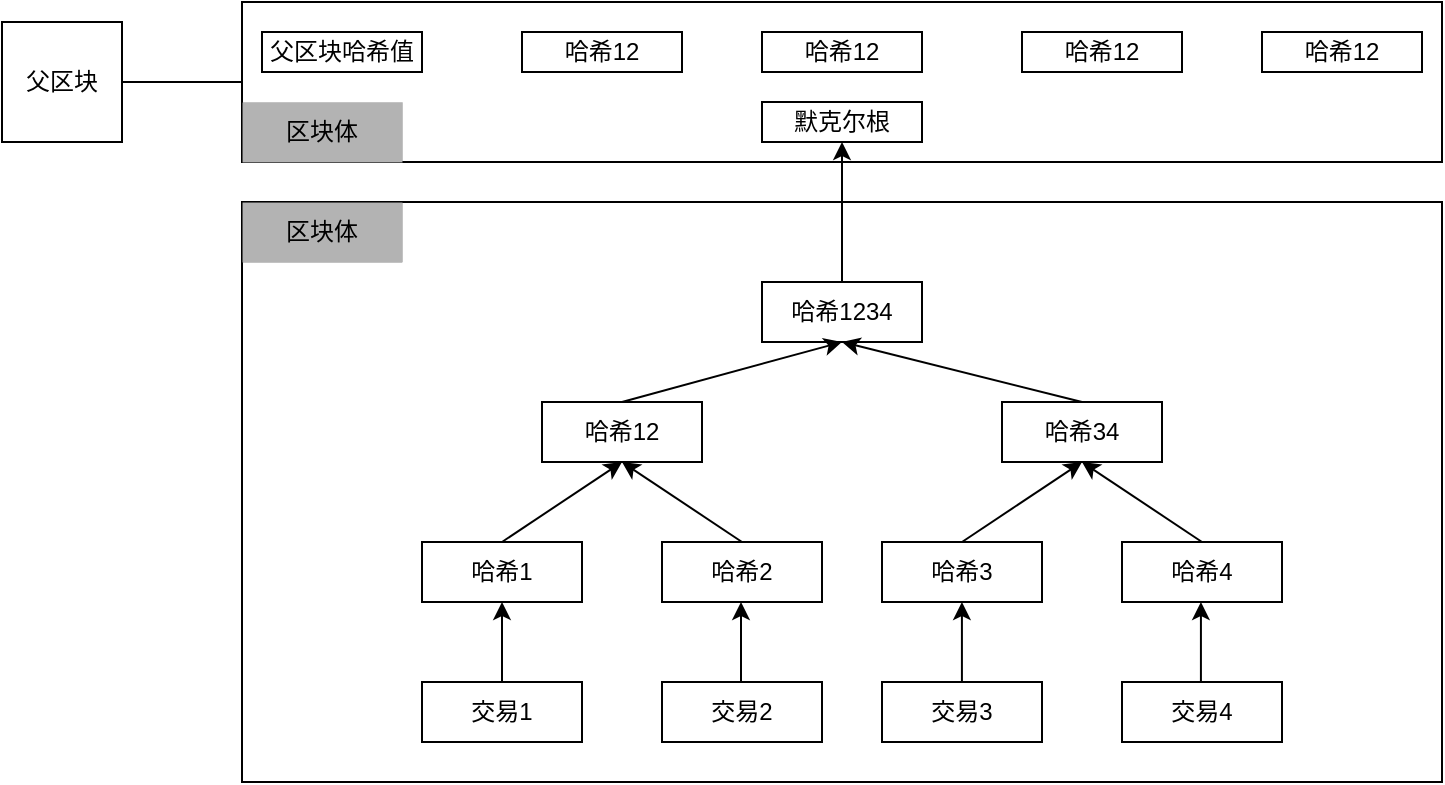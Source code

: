 <mxfile version="14.8.5" type="github" pages="3">
  <diagram name="Page-11" id="ljoylEiupxjUMEsUBS2t">
    <mxGraphModel dx="1385" dy="635" grid="1" gridSize="10" guides="1" tooltips="1" connect="1" arrows="1" fold="1" page="1" pageScale="1" pageWidth="827" pageHeight="1169" math="0" shadow="0">
      <root>
        <mxCell id="Z3HUHJbzBhtzZHHpnUnt-0" />
        <mxCell id="Z3HUHJbzBhtzZHHpnUnt-1" parent="Z3HUHJbzBhtzZHHpnUnt-0" />
        <mxCell id="Z3HUHJbzBhtzZHHpnUnt-2" value="" style="rounded=0;whiteSpace=wrap;html=1;strokeWidth=1;fillColor=#FFFFFF;" parent="Z3HUHJbzBhtzZHHpnUnt-1" vertex="1">
          <mxGeometry x="160" y="190" width="600" height="290" as="geometry" />
        </mxCell>
        <mxCell id="Z3HUHJbzBhtzZHHpnUnt-4" value="哈希1234" style="rounded=0;whiteSpace=wrap;html=1;strokeWidth=1;fillColor=#FFFFFF;" parent="Z3HUHJbzBhtzZHHpnUnt-1" vertex="1">
          <mxGeometry x="420" y="230" width="80" height="30" as="geometry" />
        </mxCell>
        <mxCell id="Z3HUHJbzBhtzZHHpnUnt-5" value="哈希12" style="rounded=0;whiteSpace=wrap;html=1;strokeWidth=1;fillColor=#FFFFFF;" parent="Z3HUHJbzBhtzZHHpnUnt-1" vertex="1">
          <mxGeometry x="310" y="290" width="80" height="30" as="geometry" />
        </mxCell>
        <mxCell id="Z3HUHJbzBhtzZHHpnUnt-6" value="哈希34" style="rounded=0;whiteSpace=wrap;html=1;strokeWidth=1;fillColor=#FFFFFF;" parent="Z3HUHJbzBhtzZHHpnUnt-1" vertex="1">
          <mxGeometry x="540" y="290" width="80" height="30" as="geometry" />
        </mxCell>
        <mxCell id="Z3HUHJbzBhtzZHHpnUnt-7" value="哈希1" style="rounded=0;whiteSpace=wrap;html=1;strokeWidth=1;fillColor=#FFFFFF;" parent="Z3HUHJbzBhtzZHHpnUnt-1" vertex="1">
          <mxGeometry x="250" y="360" width="80" height="30" as="geometry" />
        </mxCell>
        <mxCell id="Z3HUHJbzBhtzZHHpnUnt-8" value="哈希2" style="rounded=0;whiteSpace=wrap;html=1;strokeWidth=1;fillColor=#FFFFFF;" parent="Z3HUHJbzBhtzZHHpnUnt-1" vertex="1">
          <mxGeometry x="370" y="360" width="80" height="30" as="geometry" />
        </mxCell>
        <mxCell id="Z3HUHJbzBhtzZHHpnUnt-9" value="交易1" style="rounded=0;whiteSpace=wrap;html=1;strokeWidth=1;fillColor=#FFFFFF;" parent="Z3HUHJbzBhtzZHHpnUnt-1" vertex="1">
          <mxGeometry x="250" y="430" width="80" height="30" as="geometry" />
        </mxCell>
        <mxCell id="Z3HUHJbzBhtzZHHpnUnt-10" value="交易2" style="rounded=0;whiteSpace=wrap;html=1;strokeWidth=1;fillColor=#FFFFFF;" parent="Z3HUHJbzBhtzZHHpnUnt-1" vertex="1">
          <mxGeometry x="370" y="430" width="80" height="30" as="geometry" />
        </mxCell>
        <mxCell id="Z3HUHJbzBhtzZHHpnUnt-11" value="哈希3" style="rounded=0;whiteSpace=wrap;html=1;strokeWidth=1;fillColor=#FFFFFF;" parent="Z3HUHJbzBhtzZHHpnUnt-1" vertex="1">
          <mxGeometry x="480" y="360" width="80" height="30" as="geometry" />
        </mxCell>
        <mxCell id="Z3HUHJbzBhtzZHHpnUnt-12" value="哈希4" style="rounded=0;whiteSpace=wrap;html=1;strokeWidth=1;fillColor=#FFFFFF;" parent="Z3HUHJbzBhtzZHHpnUnt-1" vertex="1">
          <mxGeometry x="600" y="360" width="80" height="30" as="geometry" />
        </mxCell>
        <mxCell id="Z3HUHJbzBhtzZHHpnUnt-13" value="交易3" style="rounded=0;whiteSpace=wrap;html=1;strokeWidth=1;fillColor=#FFFFFF;" parent="Z3HUHJbzBhtzZHHpnUnt-1" vertex="1">
          <mxGeometry x="480" y="430" width="80" height="30" as="geometry" />
        </mxCell>
        <mxCell id="Z3HUHJbzBhtzZHHpnUnt-14" value="交易4" style="rounded=0;whiteSpace=wrap;html=1;strokeWidth=1;fillColor=#FFFFFF;" parent="Z3HUHJbzBhtzZHHpnUnt-1" vertex="1">
          <mxGeometry x="600" y="430" width="80" height="30" as="geometry" />
        </mxCell>
        <mxCell id="Z3HUHJbzBhtzZHHpnUnt-15" value="" style="endArrow=classic;html=1;entryX=0.5;entryY=1;entryDx=0;entryDy=0;exitX=0.5;exitY=0;exitDx=0;exitDy=0;" parent="Z3HUHJbzBhtzZHHpnUnt-1" source="Z3HUHJbzBhtzZHHpnUnt-5" target="Z3HUHJbzBhtzZHHpnUnt-4" edge="1">
          <mxGeometry width="50" height="50" relative="1" as="geometry">
            <mxPoint x="410" y="350" as="sourcePoint" />
            <mxPoint x="460" y="300" as="targetPoint" />
          </mxGeometry>
        </mxCell>
        <mxCell id="Z3HUHJbzBhtzZHHpnUnt-16" value="" style="endArrow=classic;html=1;exitX=0.5;exitY=0;exitDx=0;exitDy=0;" parent="Z3HUHJbzBhtzZHHpnUnt-1" source="Z3HUHJbzBhtzZHHpnUnt-6" edge="1">
          <mxGeometry width="50" height="50" relative="1" as="geometry">
            <mxPoint x="410" y="350" as="sourcePoint" />
            <mxPoint x="460" y="260" as="targetPoint" />
          </mxGeometry>
        </mxCell>
        <mxCell id="Z3HUHJbzBhtzZHHpnUnt-17" value="" style="endArrow=classic;html=1;entryX=0.5;entryY=1;entryDx=0;entryDy=0;exitX=0.5;exitY=0;exitDx=0;exitDy=0;" parent="Z3HUHJbzBhtzZHHpnUnt-1" source="Z3HUHJbzBhtzZHHpnUnt-7" target="Z3HUHJbzBhtzZHHpnUnt-5" edge="1">
          <mxGeometry width="50" height="50" relative="1" as="geometry">
            <mxPoint x="410" y="350" as="sourcePoint" />
            <mxPoint x="460" y="300" as="targetPoint" />
          </mxGeometry>
        </mxCell>
        <mxCell id="Z3HUHJbzBhtzZHHpnUnt-18" value="" style="endArrow=classic;html=1;entryX=0.5;entryY=1;entryDx=0;entryDy=0;exitX=0.5;exitY=0;exitDx=0;exitDy=0;" parent="Z3HUHJbzBhtzZHHpnUnt-1" source="Z3HUHJbzBhtzZHHpnUnt-8" target="Z3HUHJbzBhtzZHHpnUnt-5" edge="1">
          <mxGeometry width="50" height="50" relative="1" as="geometry">
            <mxPoint x="410" y="350" as="sourcePoint" />
            <mxPoint x="460" y="300" as="targetPoint" />
          </mxGeometry>
        </mxCell>
        <mxCell id="Z3HUHJbzBhtzZHHpnUnt-20" value="" style="endArrow=classic;html=1;entryX=0.5;entryY=1;entryDx=0;entryDy=0;exitX=0.5;exitY=0;exitDx=0;exitDy=0;" parent="Z3HUHJbzBhtzZHHpnUnt-1" edge="1">
          <mxGeometry width="50" height="50" relative="1" as="geometry">
            <mxPoint x="520" y="360" as="sourcePoint" />
            <mxPoint x="580" y="320" as="targetPoint" />
          </mxGeometry>
        </mxCell>
        <mxCell id="Z3HUHJbzBhtzZHHpnUnt-21" value="" style="endArrow=classic;html=1;entryX=0.5;entryY=1;entryDx=0;entryDy=0;exitX=0.5;exitY=0;exitDx=0;exitDy=0;" parent="Z3HUHJbzBhtzZHHpnUnt-1" edge="1">
          <mxGeometry width="50" height="50" relative="1" as="geometry">
            <mxPoint x="640" y="360" as="sourcePoint" />
            <mxPoint x="580" y="320" as="targetPoint" />
          </mxGeometry>
        </mxCell>
        <mxCell id="Z3HUHJbzBhtzZHHpnUnt-22" value="" style="endArrow=classic;html=1;entryX=0.5;entryY=1;entryDx=0;entryDy=0;exitX=0.5;exitY=0;exitDx=0;exitDy=0;" parent="Z3HUHJbzBhtzZHHpnUnt-1" source="Z3HUHJbzBhtzZHHpnUnt-9" target="Z3HUHJbzBhtzZHHpnUnt-7" edge="1">
          <mxGeometry width="50" height="50" relative="1" as="geometry">
            <mxPoint x="270" y="470" as="sourcePoint" />
            <mxPoint x="320" y="420" as="targetPoint" />
          </mxGeometry>
        </mxCell>
        <mxCell id="Z3HUHJbzBhtzZHHpnUnt-23" value="" style="endArrow=classic;html=1;entryX=0.5;entryY=1;entryDx=0;entryDy=0;exitX=0.5;exitY=0;exitDx=0;exitDy=0;" parent="Z3HUHJbzBhtzZHHpnUnt-1" edge="1">
          <mxGeometry width="50" height="50" relative="1" as="geometry">
            <mxPoint x="409.5" y="430" as="sourcePoint" />
            <mxPoint x="409.5" y="390" as="targetPoint" />
          </mxGeometry>
        </mxCell>
        <mxCell id="Z3HUHJbzBhtzZHHpnUnt-24" value="" style="endArrow=classic;html=1;entryX=0.5;entryY=1;entryDx=0;entryDy=0;exitX=0.5;exitY=0;exitDx=0;exitDy=0;" parent="Z3HUHJbzBhtzZHHpnUnt-1" edge="1">
          <mxGeometry width="50" height="50" relative="1" as="geometry">
            <mxPoint x="519.96" y="430" as="sourcePoint" />
            <mxPoint x="519.96" y="390" as="targetPoint" />
          </mxGeometry>
        </mxCell>
        <mxCell id="Z3HUHJbzBhtzZHHpnUnt-25" value="" style="endArrow=classic;html=1;entryX=0.5;entryY=1;entryDx=0;entryDy=0;exitX=0.5;exitY=0;exitDx=0;exitDy=0;" parent="Z3HUHJbzBhtzZHHpnUnt-1" edge="1">
          <mxGeometry width="50" height="50" relative="1" as="geometry">
            <mxPoint x="639.46" y="430" as="sourcePoint" />
            <mxPoint x="639.46" y="390" as="targetPoint" />
          </mxGeometry>
        </mxCell>
        <mxCell id="Z3HUHJbzBhtzZHHpnUnt-26" value="区块体" style="rounded=0;whiteSpace=wrap;html=1;strokeWidth=0;fillColor=#B3B3B3;" parent="Z3HUHJbzBhtzZHHpnUnt-1" vertex="1">
          <mxGeometry x="160" y="190" width="80" height="30" as="geometry" />
        </mxCell>
        <mxCell id="0juleYaEX0Fr9LpmxcQQ-0" value="" style="rounded=0;whiteSpace=wrap;html=1;" vertex="1" parent="Z3HUHJbzBhtzZHHpnUnt-1">
          <mxGeometry x="160" y="90" width="600" height="80" as="geometry" />
        </mxCell>
        <mxCell id="0juleYaEX0Fr9LpmxcQQ-1" value="父区块哈希值" style="rounded=0;whiteSpace=wrap;html=1;strokeWidth=1;fillColor=#FFFFFF;" vertex="1" parent="Z3HUHJbzBhtzZHHpnUnt-1">
          <mxGeometry x="170" y="105" width="80" height="20" as="geometry" />
        </mxCell>
        <mxCell id="0juleYaEX0Fr9LpmxcQQ-2" value="区块体" style="rounded=0;whiteSpace=wrap;html=1;strokeWidth=0;fillColor=#B3B3B3;" vertex="1" parent="Z3HUHJbzBhtzZHHpnUnt-1">
          <mxGeometry x="160" y="140" width="80" height="30" as="geometry" />
        </mxCell>
        <mxCell id="0juleYaEX0Fr9LpmxcQQ-3" value="哈希12" style="rounded=0;whiteSpace=wrap;html=1;strokeWidth=1;fillColor=#FFFFFF;" vertex="1" parent="Z3HUHJbzBhtzZHHpnUnt-1">
          <mxGeometry x="420" y="105" width="80" height="20" as="geometry" />
        </mxCell>
        <mxCell id="0juleYaEX0Fr9LpmxcQQ-4" value="哈希12" style="rounded=0;whiteSpace=wrap;html=1;strokeWidth=1;fillColor=#FFFFFF;" vertex="1" parent="Z3HUHJbzBhtzZHHpnUnt-1">
          <mxGeometry x="300" y="105" width="80" height="20" as="geometry" />
        </mxCell>
        <mxCell id="0juleYaEX0Fr9LpmxcQQ-5" value="哈希12" style="rounded=0;whiteSpace=wrap;html=1;strokeWidth=1;fillColor=#FFFFFF;" vertex="1" parent="Z3HUHJbzBhtzZHHpnUnt-1">
          <mxGeometry x="670" y="105" width="80" height="20" as="geometry" />
        </mxCell>
        <mxCell id="0juleYaEX0Fr9LpmxcQQ-6" value="哈希12" style="rounded=0;whiteSpace=wrap;html=1;strokeWidth=1;fillColor=#FFFFFF;" vertex="1" parent="Z3HUHJbzBhtzZHHpnUnt-1">
          <mxGeometry x="550" y="105" width="80" height="20" as="geometry" />
        </mxCell>
        <mxCell id="0juleYaEX0Fr9LpmxcQQ-7" value="默克尔根" style="rounded=0;whiteSpace=wrap;html=1;strokeWidth=1;fillColor=#FFFFFF;" vertex="1" parent="Z3HUHJbzBhtzZHHpnUnt-1">
          <mxGeometry x="420" y="140" width="80" height="20" as="geometry" />
        </mxCell>
        <mxCell id="0juleYaEX0Fr9LpmxcQQ-8" value="父区块" style="rounded=0;whiteSpace=wrap;html=1;strokeWidth=1;fillColor=#FFFFFF;" vertex="1" parent="Z3HUHJbzBhtzZHHpnUnt-1">
          <mxGeometry x="40" y="100" width="60" height="60" as="geometry" />
        </mxCell>
        <mxCell id="0juleYaEX0Fr9LpmxcQQ-9" value="" style="endArrow=none;html=1;entryX=1;entryY=0.5;entryDx=0;entryDy=0;exitX=0;exitY=0.5;exitDx=0;exitDy=0;" edge="1" parent="Z3HUHJbzBhtzZHHpnUnt-1" source="0juleYaEX0Fr9LpmxcQQ-0" target="0juleYaEX0Fr9LpmxcQQ-8">
          <mxGeometry width="50" height="50" relative="1" as="geometry">
            <mxPoint x="400" y="270" as="sourcePoint" />
            <mxPoint x="450" y="220" as="targetPoint" />
          </mxGeometry>
        </mxCell>
        <mxCell id="0juleYaEX0Fr9LpmxcQQ-10" value="" style="endArrow=classic;html=1;entryX=0.5;entryY=1;entryDx=0;entryDy=0;exitX=0.5;exitY=0;exitDx=0;exitDy=0;" edge="1" parent="Z3HUHJbzBhtzZHHpnUnt-1" source="Z3HUHJbzBhtzZHHpnUnt-4" target="0juleYaEX0Fr9LpmxcQQ-7">
          <mxGeometry width="50" height="50" relative="1" as="geometry">
            <mxPoint x="400" y="260" as="sourcePoint" />
            <mxPoint x="450" y="210" as="targetPoint" />
          </mxGeometry>
        </mxCell>
      </root>
    </mxGraphModel>
  </diagram>
  <diagram id="QRlSKd4-OaoeOhJkRCQu" name="Page-2">
    <mxGraphModel dx="950" dy="435" grid="1" gridSize="10" guides="1" tooltips="1" connect="1" arrows="1" fold="1" page="1" pageScale="1" pageWidth="827" pageHeight="1169" math="0" shadow="0">
      <root>
        <mxCell id="EEgjwGo9ADza4z4V5F8g-0" />
        <mxCell id="EEgjwGo9ADza4z4V5F8g-1" parent="EEgjwGo9ADza4z4V5F8g-0" />
        <mxCell id="EEgjwGo9ADza4z4V5F8g-2" value="application" style="rounded=0;whiteSpace=wrap;html=1;" vertex="1" parent="EEgjwGo9ADza4z4V5F8g-1">
          <mxGeometry x="320" y="120" width="120" height="40" as="geometry" />
        </mxCell>
        <mxCell id="ChBJm3CEjAetdWOzjidL-0" value="naming" style="rounded=0;whiteSpace=wrap;html=1;" vertex="1" parent="EEgjwGo9ADza4z4V5F8g-1">
          <mxGeometry x="320" y="200" width="120" height="40" as="geometry" />
        </mxCell>
        <mxCell id="ChBJm3CEjAetdWOzjidL-1" value="merkledag" style="rounded=0;whiteSpace=wrap;html=1;" vertex="1" parent="EEgjwGo9ADza4z4V5F8g-1">
          <mxGeometry x="320" y="240" width="120" height="40" as="geometry" />
        </mxCell>
        <mxCell id="ChBJm3CEjAetdWOzjidL-2" value="routing" style="rounded=0;whiteSpace=wrap;html=1;" vertex="1" parent="EEgjwGo9ADza4z4V5F8g-1">
          <mxGeometry x="320" y="360" width="120" height="40" as="geometry" />
        </mxCell>
        <mxCell id="ChBJm3CEjAetdWOzjidL-3" value="network" style="rounded=0;whiteSpace=wrap;html=1;" vertex="1" parent="EEgjwGo9ADza4z4V5F8g-1">
          <mxGeometry x="320" y="400" width="120" height="40" as="geometry" />
        </mxCell>
        <mxCell id="ChBJm3CEjAetdWOzjidL-4" value="exchange" style="rounded=0;whiteSpace=wrap;html=1;" vertex="1" parent="EEgjwGo9ADza4z4V5F8g-1">
          <mxGeometry x="320" y="310" width="120" height="40" as="geometry" />
        </mxCell>
        <mxCell id="ChBJm3CEjAetdWOzjidL-5" value="" style="endArrow=none;dashed=1;html=1;dashPattern=1 3;strokeWidth=2;" edge="1" parent="EEgjwGo9ADza4z4V5F8g-1">
          <mxGeometry width="50" height="50" relative="1" as="geometry">
            <mxPoint x="200" y="180" as="sourcePoint" />
            <mxPoint x="600" y="180" as="targetPoint" />
          </mxGeometry>
        </mxCell>
        <mxCell id="ChBJm3CEjAetdWOzjidL-6" value="" style="endArrow=none;dashed=1;html=1;dashPattern=1 3;strokeWidth=2;" edge="1" parent="EEgjwGo9ADza4z4V5F8g-1">
          <mxGeometry width="50" height="50" relative="1" as="geometry">
            <mxPoint x="200" y="300" as="sourcePoint" />
            <mxPoint x="600" y="300" as="targetPoint" />
          </mxGeometry>
        </mxCell>
        <mxCell id="ChBJm3CEjAetdWOzjidL-8" value="&lt;div&gt;&lt;span&gt;&lt;font face=&quot;helvetica&quot;&gt;使用数据&lt;/font&gt;&lt;/span&gt;&lt;/div&gt;&lt;div&gt;&lt;span&gt;&lt;font face=&quot;helvetica&quot;&gt;Using the Data&lt;/font&gt;&lt;/span&gt;&lt;/div&gt;" style="text;whiteSpace=wrap;html=1;align=center;" vertex="1" parent="EEgjwGo9ADza4z4V5F8g-1">
          <mxGeometry x="490" y="120" width="100" height="40" as="geometry" />
        </mxCell>
        <mxCell id="ChBJm3CEjAetdWOzjidL-9" value="&lt;div&gt;&lt;font face=&quot;helvetica&quot;&gt;定义数据&lt;/font&gt;&lt;/div&gt;&lt;div&gt;&lt;font face=&quot;helvetica&quot;&gt;Defining the Data&lt;/font&gt;&lt;/div&gt;" style="text;whiteSpace=wrap;html=1;align=center;" vertex="1" parent="EEgjwGo9ADza4z4V5F8g-1">
          <mxGeometry x="490" y="220" width="100" height="40" as="geometry" />
        </mxCell>
        <mxCell id="ChBJm3CEjAetdWOzjidL-10" value="&lt;div&gt;&lt;font face=&quot;helvetica&quot;&gt;数据传输&lt;/font&gt;&lt;/div&gt;&lt;div&gt;&lt;font face=&quot;helvetica&quot;&gt;Moving the Data&lt;/font&gt;&lt;/div&gt;" style="text;whiteSpace=wrap;html=1;align=center;" vertex="1" parent="EEgjwGo9ADza4z4V5F8g-1">
          <mxGeometry x="490" y="360" width="100" height="40" as="geometry" />
        </mxCell>
        <mxCell id="ChBJm3CEjAetdWOzjidL-11" value="&lt;div style=&quot;color: rgb(0 , 0 , 0) ; font-family: &amp;#34;helvetica&amp;#34; ; font-size: 12px ; font-style: normal ; font-weight: 400 ; letter-spacing: normal ; text-align: center ; text-indent: 0px ; text-transform: none ; word-spacing: 0px ; background-color: rgb(248 , 249 , 250)&quot;&gt;IPNS&lt;/div&gt;" style="text;whiteSpace=wrap;html=1;" vertex="1" parent="EEgjwGo9ADza4z4V5F8g-1">
          <mxGeometry x="230" y="225" width="40" height="30" as="geometry" />
        </mxCell>
        <mxCell id="ChBJm3CEjAetdWOzjidL-12" value="&lt;div style=&quot;color: rgb(0 , 0 , 0) ; font-family: &amp;#34;helvetica&amp;#34; ; font-size: 12px ; font-style: normal ; font-weight: 400 ; letter-spacing: normal ; text-align: center ; text-indent: 0px ; text-transform: none ; word-spacing: 0px ; background-color: rgb(248 , 249 , 250)&quot;&gt;libp2p&lt;/div&gt;" style="text;whiteSpace=wrap;html=1;" vertex="1" parent="EEgjwGo9ADza4z4V5F8g-1">
          <mxGeometry x="230" y="365" width="40" height="30" as="geometry" />
        </mxCell>
      </root>
    </mxGraphModel>
  </diagram>
  <diagram id="V0U6Ask_n1lTgr8kO_gA" name="Page-3">
    <mxGraphModel dx="1185" dy="635" grid="1" gridSize="10" guides="1" tooltips="1" connect="1" arrows="1" fold="1" page="1" pageScale="1" pageWidth="827" pageHeight="1169" math="0" shadow="0">
      <root>
        <mxCell id="CQvP9DFuDNjqz4Xd3d7m-0" />
        <mxCell id="CQvP9DFuDNjqz4Xd3d7m-1" parent="CQvP9DFuDNjqz4Xd3d7m-0" />
        <mxCell id="CQvP9DFuDNjqz4Xd3d7m-2" value="" style="rounded=0;whiteSpace=wrap;html=1;" vertex="1" parent="CQvP9DFuDNjqz4Xd3d7m-1">
          <mxGeometry x="40" y="160" width="130" height="200" as="geometry" />
        </mxCell>
        <mxCell id="MTdiw1B8AtLcWL_jAtuP-0" value="&lt;span style=&quot;color: rgb(0 , 0 , 0) ; font-family: &amp;#34;helvetica&amp;#34; ; font-size: 12px ; font-style: normal ; font-weight: 400 ; letter-spacing: normal ; text-align: center ; text-indent: 0px ; text-transform: none ; word-spacing: 0px ; background-color: rgb(248 , 249 , 250) ; display: inline ; float: none&quot;&gt;Block #1&lt;/span&gt;" style="text;whiteSpace=wrap;html=1;" vertex="1" parent="CQvP9DFuDNjqz4Xd3d7m-1">
          <mxGeometry x="45" y="165" width="60" height="30" as="geometry" />
        </mxCell>
        <mxCell id="MTdiw1B8AtLcWL_jAtuP-1" value="" style="rounded=0;whiteSpace=wrap;html=1;" vertex="1" parent="CQvP9DFuDNjqz4Xd3d7m-1">
          <mxGeometry x="45" y="200" width="120" height="40" as="geometry" />
        </mxCell>
        <mxCell id="MTdiw1B8AtLcWL_jAtuP-2" value="&lt;span style=&quot;color: rgb(0 , 0 , 0) ; font-family: &amp;#34;helvetica&amp;#34; ; font-size: 12px ; font-style: normal ; font-weight: 400 ; letter-spacing: normal ; text-align: center ; text-indent: 0px ; text-transform: none ; word-spacing: 0px ; background-color: rgb(248 , 249 , 250) ; display: inline ; float: none&quot;&gt;CB&lt;/span&gt;" style="text;whiteSpace=wrap;html=1;" vertex="1" parent="CQvP9DFuDNjqz4Xd3d7m-1">
          <mxGeometry x="50" y="207" width="30" height="30" as="geometry" />
        </mxCell>
        <mxCell id="MTdiw1B8AtLcWL_jAtuP-3" value="&lt;span style=&quot;color: rgb(0 , 0 , 0) ; font-family: &amp;#34;helvetica&amp;#34; ; font-size: 12px ; font-style: normal ; font-weight: 400 ; letter-spacing: normal ; text-align: center ; text-indent: 0px ; text-transform: none ; word-spacing: 0px ; background-color: rgb(248 , 249 , 250) ; display: inline ; float: none&quot;&gt;50.0&lt;/span&gt;" style="text;whiteSpace=wrap;html=1;" vertex="1" parent="CQvP9DFuDNjqz4Xd3d7m-1">
          <mxGeometry x="90" y="207" width="30" height="30" as="geometry" />
        </mxCell>
        <mxCell id="MTdiw1B8AtLcWL_jAtuP-4" value="&lt;div style=&quot;text-align: center&quot;&gt;&lt;font face=&quot;helvetica&quot;&gt;OUT&lt;/font&gt;&lt;/div&gt;" style="text;whiteSpace=wrap;html=1;" vertex="1" parent="CQvP9DFuDNjqz4Xd3d7m-1">
          <mxGeometry x="132" y="207" width="28" height="30" as="geometry" />
        </mxCell>
        <mxCell id="MTdiw1B8AtLcWL_jAtuP-5" value="" style="endArrow=none;html=1;entryX=0.25;entryY=0;entryDx=0;entryDy=0;exitX=0.25;exitY=1;exitDx=0;exitDy=0;" edge="1" parent="CQvP9DFuDNjqz4Xd3d7m-1">
          <mxGeometry width="50" height="50" relative="1" as="geometry">
            <mxPoint x="80" y="240" as="sourcePoint" />
            <mxPoint x="80" y="200" as="targetPoint" />
          </mxGeometry>
        </mxCell>
        <mxCell id="MTdiw1B8AtLcWL_jAtuP-6" value="" style="endArrow=none;html=1;entryX=0.25;entryY=0;entryDx=0;entryDy=0;exitX=0.25;exitY=1;exitDx=0;exitDy=0;" edge="1" parent="CQvP9DFuDNjqz4Xd3d7m-1">
          <mxGeometry width="50" height="50" relative="1" as="geometry">
            <mxPoint x="125" y="240" as="sourcePoint" />
            <mxPoint x="125" y="200" as="targetPoint" />
          </mxGeometry>
        </mxCell>
        <mxCell id="MTdiw1B8AtLcWL_jAtuP-7" value="" style="rounded=0;whiteSpace=wrap;html=1;" vertex="1" parent="CQvP9DFuDNjqz4Xd3d7m-1">
          <mxGeometry x="218" y="160" width="130" height="200" as="geometry" />
        </mxCell>
        <mxCell id="MTdiw1B8AtLcWL_jAtuP-8" value="&lt;span style=&quot;color: rgb(0 , 0 , 0) ; font-family: &amp;#34;helvetica&amp;#34; ; font-size: 12px ; font-style: normal ; font-weight: 400 ; letter-spacing: normal ; text-align: center ; text-indent: 0px ; text-transform: none ; word-spacing: 0px ; background-color: rgb(248 , 249 , 250) ; display: inline ; float: none&quot;&gt;Block #2&lt;/span&gt;" style="text;whiteSpace=wrap;html=1;" vertex="1" parent="CQvP9DFuDNjqz4Xd3d7m-1">
          <mxGeometry x="223" y="165" width="60" height="30" as="geometry" />
        </mxCell>
        <mxCell id="MTdiw1B8AtLcWL_jAtuP-9" value="" style="rounded=0;whiteSpace=wrap;html=1;" vertex="1" parent="CQvP9DFuDNjqz4Xd3d7m-1">
          <mxGeometry x="223" y="200" width="120" height="40" as="geometry" />
        </mxCell>
        <mxCell id="MTdiw1B8AtLcWL_jAtuP-10" value="&lt;span style=&quot;color: rgb(0 , 0 , 0) ; font-family: &amp;#34;helvetica&amp;#34; ; font-size: 12px ; font-style: normal ; font-weight: 400 ; letter-spacing: normal ; text-align: center ; text-indent: 0px ; text-transform: none ; word-spacing: 0px ; background-color: rgb(248 , 249 , 250) ; display: inline ; float: none&quot;&gt;CB&lt;/span&gt;" style="text;whiteSpace=wrap;html=1;" vertex="1" parent="CQvP9DFuDNjqz4Xd3d7m-1">
          <mxGeometry x="228" y="207" width="30" height="30" as="geometry" />
        </mxCell>
        <mxCell id="MTdiw1B8AtLcWL_jAtuP-11" value="&lt;span style=&quot;color: rgb(0 , 0 , 0) ; font-family: &amp;#34;helvetica&amp;#34; ; font-size: 12px ; font-style: normal ; font-weight: 400 ; letter-spacing: normal ; text-align: center ; text-indent: 0px ; text-transform: none ; word-spacing: 0px ; background-color: rgb(248 , 249 , 250) ; display: inline ; float: none&quot;&gt;50.0&lt;/span&gt;" style="text;whiteSpace=wrap;html=1;" vertex="1" parent="CQvP9DFuDNjqz4Xd3d7m-1">
          <mxGeometry x="268" y="207" width="30" height="30" as="geometry" />
        </mxCell>
        <mxCell id="MTdiw1B8AtLcWL_jAtuP-12" value="&lt;div style=&quot;text-align: center&quot;&gt;&lt;font face=&quot;helvetica&quot;&gt;OUT&lt;/font&gt;&lt;/div&gt;" style="text;whiteSpace=wrap;html=1;" vertex="1" parent="CQvP9DFuDNjqz4Xd3d7m-1">
          <mxGeometry x="310" y="207" width="30" height="30" as="geometry" />
        </mxCell>
        <mxCell id="MTdiw1B8AtLcWL_jAtuP-13" value="" style="endArrow=none;html=1;entryX=0.25;entryY=0;entryDx=0;entryDy=0;exitX=0.25;exitY=1;exitDx=0;exitDy=0;" edge="1" parent="CQvP9DFuDNjqz4Xd3d7m-1">
          <mxGeometry width="50" height="50" relative="1" as="geometry">
            <mxPoint x="258" y="240" as="sourcePoint" />
            <mxPoint x="258" y="200" as="targetPoint" />
          </mxGeometry>
        </mxCell>
        <mxCell id="MTdiw1B8AtLcWL_jAtuP-14" value="" style="endArrow=none;html=1;entryX=0.25;entryY=0;entryDx=0;entryDy=0;exitX=0.25;exitY=1;exitDx=0;exitDy=0;" edge="1" parent="CQvP9DFuDNjqz4Xd3d7m-1">
          <mxGeometry width="50" height="50" relative="1" as="geometry">
            <mxPoint x="303" y="240" as="sourcePoint" />
            <mxPoint x="303" y="200" as="targetPoint" />
          </mxGeometry>
        </mxCell>
        <mxCell id="MTdiw1B8AtLcWL_jAtuP-15" value="" style="rounded=0;whiteSpace=wrap;html=1;" vertex="1" parent="CQvP9DFuDNjqz4Xd3d7m-1">
          <mxGeometry x="223" y="260" width="120" height="85" as="geometry" />
        </mxCell>
        <mxCell id="MTdiw1B8AtLcWL_jAtuP-16" value="&lt;span style=&quot;color: rgb(0 , 0 , 0) ; font-family: &amp;#34;helvetica&amp;#34; ; font-size: 12px ; font-style: normal ; font-weight: 400 ; letter-spacing: normal ; text-align: center ; text-indent: 0px ; text-transform: none ; word-spacing: 0px ; background-color: rgb(248 , 249 , 250) ; display: inline ; float: none&quot;&gt;IN&lt;/span&gt;" style="text;whiteSpace=wrap;html=1;" vertex="1" parent="CQvP9DFuDNjqz4Xd3d7m-1">
          <mxGeometry x="230" y="290" width="23" height="30" as="geometry" />
        </mxCell>
        <mxCell id="MTdiw1B8AtLcWL_jAtuP-17" value="&lt;span style=&quot;color: rgb(0 , 0 , 0) ; font-family: &amp;#34;helvetica&amp;#34; ; font-size: 12px ; font-style: normal ; font-weight: 400 ; letter-spacing: normal ; text-align: center ; text-indent: 0px ; text-transform: none ; word-spacing: 0px ; background-color: rgb(248 , 249 , 250) ; display: inline ; float: none&quot;&gt;8.70&lt;/span&gt;" style="text;whiteSpace=wrap;html=1;" vertex="1" parent="CQvP9DFuDNjqz4Xd3d7m-1">
          <mxGeometry x="268" y="272" width="30" height="30" as="geometry" />
        </mxCell>
        <mxCell id="MTdiw1B8AtLcWL_jAtuP-18" value="&lt;div style=&quot;text-align: center&quot;&gt;&lt;font face=&quot;helvetica&quot;&gt;OUT&lt;/font&gt;&lt;/div&gt;" style="text;whiteSpace=wrap;html=1;" vertex="1" parent="CQvP9DFuDNjqz4Xd3d7m-1">
          <mxGeometry x="310" y="272" width="30" height="30" as="geometry" />
        </mxCell>
        <mxCell id="MTdiw1B8AtLcWL_jAtuP-19" value="" style="endArrow=none;html=1;entryX=0.25;entryY=0;entryDx=0;entryDy=0;exitX=0.292;exitY=0.993;exitDx=0;exitDy=0;exitPerimeter=0;" edge="1" parent="CQvP9DFuDNjqz4Xd3d7m-1" source="MTdiw1B8AtLcWL_jAtuP-15">
          <mxGeometry width="50" height="50" relative="1" as="geometry">
            <mxPoint x="258" y="300" as="sourcePoint" />
            <mxPoint x="258" y="260" as="targetPoint" />
          </mxGeometry>
        </mxCell>
        <mxCell id="MTdiw1B8AtLcWL_jAtuP-20" value="" style="endArrow=none;html=1;entryX=0.25;entryY=0;entryDx=0;entryDy=0;exitX=0.672;exitY=1.007;exitDx=0;exitDy=0;exitPerimeter=0;" edge="1" parent="CQvP9DFuDNjqz4Xd3d7m-1" source="MTdiw1B8AtLcWL_jAtuP-15">
          <mxGeometry width="50" height="50" relative="1" as="geometry">
            <mxPoint x="303" y="300" as="sourcePoint" />
            <mxPoint x="303" y="260" as="targetPoint" />
          </mxGeometry>
        </mxCell>
        <mxCell id="MTdiw1B8AtLcWL_jAtuP-21" value="" style="endArrow=none;html=1;" edge="1" parent="CQvP9DFuDNjqz4Xd3d7m-1">
          <mxGeometry width="50" height="50" relative="1" as="geometry">
            <mxPoint x="343" y="305" as="sourcePoint" />
            <mxPoint x="258" y="305" as="targetPoint" />
          </mxGeometry>
        </mxCell>
        <mxCell id="MTdiw1B8AtLcWL_jAtuP-22" value="&lt;div style=&quot;text-align: center&quot;&gt;&lt;font face=&quot;helvetica&quot;&gt;OUT&lt;/font&gt;&lt;/div&gt;" style="text;whiteSpace=wrap;html=1;" vertex="1" parent="CQvP9DFuDNjqz4Xd3d7m-1">
          <mxGeometry x="310" y="313" width="30" height="30" as="geometry" />
        </mxCell>
        <mxCell id="MTdiw1B8AtLcWL_jAtuP-23" value="&lt;span style=&quot;color: rgb(0 , 0 , 0) ; font-family: &amp;#34;helvetica&amp;#34; ; font-size: 12px ; font-style: normal ; font-weight: 400 ; letter-spacing: normal ; text-align: center ; text-indent: 0px ; text-transform: none ; word-spacing: 0px ; background-color: rgb(248 , 249 , 250) ; display: inline ; float: none&quot;&gt;41.3&lt;/span&gt;" style="text;whiteSpace=wrap;html=1;" vertex="1" parent="CQvP9DFuDNjqz4Xd3d7m-1">
          <mxGeometry x="268" y="313" width="30" height="30" as="geometry" />
        </mxCell>
        <mxCell id="MTdiw1B8AtLcWL_jAtuP-24" value="" style="rounded=0;whiteSpace=wrap;html=1;" vertex="1" parent="CQvP9DFuDNjqz4Xd3d7m-1">
          <mxGeometry x="394" y="160" width="130" height="200" as="geometry" />
        </mxCell>
        <mxCell id="MTdiw1B8AtLcWL_jAtuP-25" value="&lt;span style=&quot;color: rgb(0 , 0 , 0) ; font-family: &amp;#34;helvetica&amp;#34; ; font-size: 12px ; font-style: normal ; font-weight: 400 ; letter-spacing: normal ; text-align: center ; text-indent: 0px ; text-transform: none ; word-spacing: 0px ; background-color: rgb(248 , 249 , 250) ; display: inline ; float: none&quot;&gt;Block #3&lt;/span&gt;" style="text;whiteSpace=wrap;html=1;" vertex="1" parent="CQvP9DFuDNjqz4Xd3d7m-1">
          <mxGeometry x="399" y="165" width="60" height="30" as="geometry" />
        </mxCell>
        <mxCell id="MTdiw1B8AtLcWL_jAtuP-26" value="" style="rounded=0;whiteSpace=wrap;html=1;" vertex="1" parent="CQvP9DFuDNjqz4Xd3d7m-1">
          <mxGeometry x="399" y="200" width="120" height="40" as="geometry" />
        </mxCell>
        <mxCell id="MTdiw1B8AtLcWL_jAtuP-27" value="&lt;span style=&quot;color: rgb(0 , 0 , 0) ; font-family: &amp;#34;helvetica&amp;#34; ; font-size: 12px ; font-style: normal ; font-weight: 400 ; letter-spacing: normal ; text-align: center ; text-indent: 0px ; text-transform: none ; word-spacing: 0px ; background-color: rgb(248 , 249 , 250) ; display: inline ; float: none&quot;&gt;CB&lt;/span&gt;" style="text;whiteSpace=wrap;html=1;" vertex="1" parent="CQvP9DFuDNjqz4Xd3d7m-1">
          <mxGeometry x="404" y="207" width="30" height="30" as="geometry" />
        </mxCell>
        <mxCell id="MTdiw1B8AtLcWL_jAtuP-28" value="&lt;span style=&quot;color: rgb(0 , 0 , 0) ; font-family: &amp;#34;helvetica&amp;#34; ; font-size: 12px ; font-style: normal ; font-weight: 400 ; letter-spacing: normal ; text-align: center ; text-indent: 0px ; text-transform: none ; word-spacing: 0px ; background-color: rgb(248 , 249 , 250) ; display: inline ; float: none&quot;&gt;50.0&lt;/span&gt;" style="text;whiteSpace=wrap;html=1;" vertex="1" parent="CQvP9DFuDNjqz4Xd3d7m-1">
          <mxGeometry x="444" y="207" width="30" height="30" as="geometry" />
        </mxCell>
        <mxCell id="MTdiw1B8AtLcWL_jAtuP-29" value="&lt;div style=&quot;text-align: center&quot;&gt;&lt;font face=&quot;helvetica&quot;&gt;OUT&lt;/font&gt;&lt;/div&gt;" style="text;whiteSpace=wrap;html=1;" vertex="1" parent="CQvP9DFuDNjqz4Xd3d7m-1">
          <mxGeometry x="486" y="207" width="30" height="30" as="geometry" />
        </mxCell>
        <mxCell id="MTdiw1B8AtLcWL_jAtuP-30" value="" style="endArrow=none;html=1;entryX=0.25;entryY=0;entryDx=0;entryDy=0;exitX=0.25;exitY=1;exitDx=0;exitDy=0;" edge="1" parent="CQvP9DFuDNjqz4Xd3d7m-1">
          <mxGeometry width="50" height="50" relative="1" as="geometry">
            <mxPoint x="434" y="240" as="sourcePoint" />
            <mxPoint x="434" y="200" as="targetPoint" />
          </mxGeometry>
        </mxCell>
        <mxCell id="MTdiw1B8AtLcWL_jAtuP-31" value="" style="endArrow=none;html=1;entryX=0.25;entryY=0;entryDx=0;entryDy=0;exitX=0.25;exitY=1;exitDx=0;exitDy=0;" edge="1" parent="CQvP9DFuDNjqz4Xd3d7m-1">
          <mxGeometry width="50" height="50" relative="1" as="geometry">
            <mxPoint x="479" y="240" as="sourcePoint" />
            <mxPoint x="479" y="200" as="targetPoint" />
          </mxGeometry>
        </mxCell>
        <mxCell id="MTdiw1B8AtLcWL_jAtuP-32" value="" style="rounded=0;whiteSpace=wrap;html=1;" vertex="1" parent="CQvP9DFuDNjqz4Xd3d7m-1">
          <mxGeometry x="399" y="260" width="120" height="85" as="geometry" />
        </mxCell>
        <mxCell id="MTdiw1B8AtLcWL_jAtuP-33" value="&lt;span style=&quot;color: rgb(0 , 0 , 0) ; font-family: &amp;#34;helvetica&amp;#34; ; font-size: 12px ; font-style: normal ; font-weight: 400 ; letter-spacing: normal ; text-align: center ; text-indent: 0px ; text-transform: none ; word-spacing: 0px ; background-color: rgb(248 , 249 , 250) ; display: inline ; float: none&quot;&gt;IN&lt;/span&gt;" style="text;whiteSpace=wrap;html=1;" vertex="1" parent="CQvP9DFuDNjqz4Xd3d7m-1">
          <mxGeometry x="407.5" y="272" width="23" height="20" as="geometry" />
        </mxCell>
        <mxCell id="MTdiw1B8AtLcWL_jAtuP-34" value="&lt;span style=&quot;color: rgb(0 , 0 , 0) ; font-family: &amp;#34;helvetica&amp;#34; ; font-size: 12px ; font-style: normal ; font-weight: 400 ; letter-spacing: normal ; text-align: center ; text-indent: 0px ; text-transform: none ; word-spacing: 0px ; background-color: rgb(248 , 249 , 250) ; display: inline ; float: none&quot;&gt;58.7&lt;/span&gt;" style="text;whiteSpace=wrap;html=1;" vertex="1" parent="CQvP9DFuDNjqz4Xd3d7m-1">
          <mxGeometry x="444" y="287.5" width="30" height="30" as="geometry" />
        </mxCell>
        <mxCell id="MTdiw1B8AtLcWL_jAtuP-35" value="&lt;div style=&quot;text-align: center&quot;&gt;&lt;font face=&quot;helvetica&quot;&gt;OUT&lt;/font&gt;&lt;/div&gt;" style="text;whiteSpace=wrap;html=1;" vertex="1" parent="CQvP9DFuDNjqz4Xd3d7m-1">
          <mxGeometry x="486" y="287.5" width="30" height="30" as="geometry" />
        </mxCell>
        <mxCell id="MTdiw1B8AtLcWL_jAtuP-36" value="" style="endArrow=none;html=1;entryX=0.25;entryY=0;entryDx=0;entryDy=0;exitX=0.292;exitY=0.993;exitDx=0;exitDy=0;exitPerimeter=0;" edge="1" parent="CQvP9DFuDNjqz4Xd3d7m-1" source="MTdiw1B8AtLcWL_jAtuP-32">
          <mxGeometry width="50" height="50" relative="1" as="geometry">
            <mxPoint x="434" y="300" as="sourcePoint" />
            <mxPoint x="434" y="260" as="targetPoint" />
          </mxGeometry>
        </mxCell>
        <mxCell id="MTdiw1B8AtLcWL_jAtuP-37" value="" style="endArrow=none;html=1;entryX=0.25;entryY=0;entryDx=0;entryDy=0;exitX=0.672;exitY=1.007;exitDx=0;exitDy=0;exitPerimeter=0;" edge="1" parent="CQvP9DFuDNjqz4Xd3d7m-1" source="MTdiw1B8AtLcWL_jAtuP-32">
          <mxGeometry width="50" height="50" relative="1" as="geometry">
            <mxPoint x="479" y="300" as="sourcePoint" />
            <mxPoint x="479" y="260" as="targetPoint" />
          </mxGeometry>
        </mxCell>
        <mxCell id="MTdiw1B8AtLcWL_jAtuP-38" value="" style="endArrow=none;html=1;entryX=-0.001;entryY=0.509;entryDx=0;entryDy=0;entryPerimeter=0;" edge="1" parent="CQvP9DFuDNjqz4Xd3d7m-1" target="MTdiw1B8AtLcWL_jAtuP-32">
          <mxGeometry width="50" height="50" relative="1" as="geometry">
            <mxPoint x="434" y="303" as="sourcePoint" />
            <mxPoint x="398" y="302.5" as="targetPoint" />
          </mxGeometry>
        </mxCell>
        <mxCell id="MTdiw1B8AtLcWL_jAtuP-41" value="" style="rounded=0;whiteSpace=wrap;html=1;" vertex="1" parent="CQvP9DFuDNjqz4Xd3d7m-1">
          <mxGeometry x="569" y="160" width="130" height="200" as="geometry" />
        </mxCell>
        <mxCell id="MTdiw1B8AtLcWL_jAtuP-42" value="&lt;span style=&quot;color: rgb(0 , 0 , 0) ; font-family: &amp;#34;helvetica&amp;#34; ; font-size: 12px ; font-style: normal ; font-weight: 400 ; letter-spacing: normal ; text-align: center ; text-indent: 0px ; text-transform: none ; word-spacing: 0px ; background-color: rgb(248 , 249 , 250) ; display: inline ; float: none&quot;&gt;Block #4&lt;/span&gt;" style="text;whiteSpace=wrap;html=1;" vertex="1" parent="CQvP9DFuDNjqz4Xd3d7m-1">
          <mxGeometry x="574" y="165" width="60" height="30" as="geometry" />
        </mxCell>
        <mxCell id="MTdiw1B8AtLcWL_jAtuP-43" value="" style="rounded=0;whiteSpace=wrap;html=1;" vertex="1" parent="CQvP9DFuDNjqz4Xd3d7m-1">
          <mxGeometry x="574" y="200" width="120" height="40" as="geometry" />
        </mxCell>
        <mxCell id="MTdiw1B8AtLcWL_jAtuP-44" value="&lt;span style=&quot;color: rgb(0 , 0 , 0) ; font-family: &amp;#34;helvetica&amp;#34; ; font-size: 12px ; font-style: normal ; font-weight: 400 ; letter-spacing: normal ; text-align: center ; text-indent: 0px ; text-transform: none ; word-spacing: 0px ; background-color: rgb(248 , 249 , 250) ; display: inline ; float: none&quot;&gt;CB&lt;/span&gt;" style="text;whiteSpace=wrap;html=1;" vertex="1" parent="CQvP9DFuDNjqz4Xd3d7m-1">
          <mxGeometry x="579" y="207" width="30" height="30" as="geometry" />
        </mxCell>
        <mxCell id="MTdiw1B8AtLcWL_jAtuP-45" value="&lt;span style=&quot;color: rgb(0 , 0 , 0) ; font-family: &amp;#34;helvetica&amp;#34; ; font-size: 12px ; font-style: normal ; font-weight: 400 ; letter-spacing: normal ; text-align: center ; text-indent: 0px ; text-transform: none ; word-spacing: 0px ; background-color: rgb(248 , 249 , 250) ; display: inline ; float: none&quot;&gt;50.0&lt;/span&gt;" style="text;whiteSpace=wrap;html=1;" vertex="1" parent="CQvP9DFuDNjqz4Xd3d7m-1">
          <mxGeometry x="619" y="207" width="30" height="30" as="geometry" />
        </mxCell>
        <mxCell id="MTdiw1B8AtLcWL_jAtuP-46" value="&lt;div style=&quot;text-align: center&quot;&gt;&lt;font face=&quot;helvetica&quot;&gt;OUT&lt;/font&gt;&lt;/div&gt;" style="text;whiteSpace=wrap;html=1;" vertex="1" parent="CQvP9DFuDNjqz4Xd3d7m-1">
          <mxGeometry x="661" y="207" width="30" height="30" as="geometry" />
        </mxCell>
        <mxCell id="MTdiw1B8AtLcWL_jAtuP-47" value="" style="endArrow=none;html=1;entryX=0.25;entryY=0;entryDx=0;entryDy=0;exitX=0.25;exitY=1;exitDx=0;exitDy=0;" edge="1" parent="CQvP9DFuDNjqz4Xd3d7m-1">
          <mxGeometry width="50" height="50" relative="1" as="geometry">
            <mxPoint x="609" y="240" as="sourcePoint" />
            <mxPoint x="609" y="200" as="targetPoint" />
          </mxGeometry>
        </mxCell>
        <mxCell id="MTdiw1B8AtLcWL_jAtuP-48" value="" style="endArrow=none;html=1;entryX=0.25;entryY=0;entryDx=0;entryDy=0;exitX=0.25;exitY=1;exitDx=0;exitDy=0;" edge="1" parent="CQvP9DFuDNjqz4Xd3d7m-1">
          <mxGeometry width="50" height="50" relative="1" as="geometry">
            <mxPoint x="654" y="240" as="sourcePoint" />
            <mxPoint x="654" y="200" as="targetPoint" />
          </mxGeometry>
        </mxCell>
        <mxCell id="MTdiw1B8AtLcWL_jAtuP-49" value="" style="rounded=0;whiteSpace=wrap;html=1;" vertex="1" parent="CQvP9DFuDNjqz4Xd3d7m-1">
          <mxGeometry x="574" y="260" width="120" height="85" as="geometry" />
        </mxCell>
        <mxCell id="MTdiw1B8AtLcWL_jAtuP-50" value="&lt;span style=&quot;color: rgb(0 , 0 , 0) ; font-family: &amp;#34;helvetica&amp;#34; ; font-size: 12px ; font-style: normal ; font-weight: 400 ; letter-spacing: normal ; text-align: center ; text-indent: 0px ; text-transform: none ; word-spacing: 0px ; background-color: rgb(248 , 249 , 250) ; display: inline ; float: none&quot;&gt;IN&lt;/span&gt;" style="text;whiteSpace=wrap;html=1;" vertex="1" parent="CQvP9DFuDNjqz4Xd3d7m-1">
          <mxGeometry x="582.5" y="313.5" width="23" height="30" as="geometry" />
        </mxCell>
        <mxCell id="MTdiw1B8AtLcWL_jAtuP-51" value="&lt;span style=&quot;color: rgb(0 , 0 , 0) ; font-family: &amp;#34;helvetica&amp;#34; ; font-size: 12px ; font-style: normal ; font-weight: 400 ; letter-spacing: normal ; text-align: center ; text-indent: 0px ; text-transform: none ; word-spacing: 0px ; background-color: rgb(248 , 249 , 250) ; display: inline ; float: none&quot;&gt;25.0&lt;/span&gt;" style="text;whiteSpace=wrap;html=1;" vertex="1" parent="CQvP9DFuDNjqz4Xd3d7m-1">
          <mxGeometry x="619" y="272" width="30" height="30" as="geometry" />
        </mxCell>
        <mxCell id="MTdiw1B8AtLcWL_jAtuP-52" value="&lt;div style=&quot;text-align: center&quot;&gt;&lt;font face=&quot;helvetica&quot;&gt;OUT&lt;/font&gt;&lt;/div&gt;" style="text;whiteSpace=wrap;html=1;" vertex="1" parent="CQvP9DFuDNjqz4Xd3d7m-1">
          <mxGeometry x="661" y="272" width="30" height="30" as="geometry" />
        </mxCell>
        <mxCell id="MTdiw1B8AtLcWL_jAtuP-53" value="" style="endArrow=none;html=1;entryX=0.25;entryY=0;entryDx=0;entryDy=0;exitX=0.292;exitY=0.993;exitDx=0;exitDy=0;exitPerimeter=0;" edge="1" parent="CQvP9DFuDNjqz4Xd3d7m-1" source="MTdiw1B8AtLcWL_jAtuP-49">
          <mxGeometry width="50" height="50" relative="1" as="geometry">
            <mxPoint x="609" y="300" as="sourcePoint" />
            <mxPoint x="609" y="260" as="targetPoint" />
          </mxGeometry>
        </mxCell>
        <mxCell id="MTdiw1B8AtLcWL_jAtuP-54" value="" style="endArrow=none;html=1;entryX=0.25;entryY=0;entryDx=0;entryDy=0;exitX=0.672;exitY=1.007;exitDx=0;exitDy=0;exitPerimeter=0;" edge="1" parent="CQvP9DFuDNjqz4Xd3d7m-1" source="MTdiw1B8AtLcWL_jAtuP-49">
          <mxGeometry width="50" height="50" relative="1" as="geometry">
            <mxPoint x="654" y="300" as="sourcePoint" />
            <mxPoint x="654" y="260" as="targetPoint" />
          </mxGeometry>
        </mxCell>
        <mxCell id="MTdiw1B8AtLcWL_jAtuP-55" value="" style="endArrow=none;html=1;entryX=0;entryY=0.535;entryDx=0;entryDy=0;entryPerimeter=0;" edge="1" parent="CQvP9DFuDNjqz4Xd3d7m-1">
          <mxGeometry width="50" height="50" relative="1" as="geometry">
            <mxPoint x="694" y="304" as="sourcePoint" />
            <mxPoint x="574" y="304.475" as="targetPoint" />
          </mxGeometry>
        </mxCell>
        <mxCell id="MTdiw1B8AtLcWL_jAtuP-56" value="&lt;div style=&quot;text-align: center&quot;&gt;&lt;font face=&quot;helvetica&quot;&gt;OUT&lt;/font&gt;&lt;/div&gt;" style="text;whiteSpace=wrap;html=1;" vertex="1" parent="CQvP9DFuDNjqz4Xd3d7m-1">
          <mxGeometry x="661" y="314" width="30" height="30" as="geometry" />
        </mxCell>
        <mxCell id="MTdiw1B8AtLcWL_jAtuP-57" value="&lt;span style=&quot;color: rgb(0 , 0 , 0) ; font-family: &amp;#34;helvetica&amp;#34; ; font-size: 12px ; font-style: normal ; font-weight: 400 ; letter-spacing: normal ; text-align: center ; text-indent: 0px ; text-transform: none ; word-spacing: 0px ; background-color: rgb(248 , 249 , 250) ; display: inline ; float: none&quot;&gt;66.3&lt;/span&gt;" style="text;whiteSpace=wrap;html=1;" vertex="1" parent="CQvP9DFuDNjqz4Xd3d7m-1">
          <mxGeometry x="619" y="314" width="30" height="30" as="geometry" />
        </mxCell>
        <mxCell id="MTdiw1B8AtLcWL_jAtuP-58" value="&lt;span style=&quot;color: rgb(0 , 0 , 0) ; font-family: &amp;#34;helvetica&amp;#34; ; font-size: 12px ; font-style: normal ; font-weight: 400 ; letter-spacing: normal ; text-align: center ; text-indent: 0px ; text-transform: none ; word-spacing: 0px ; background-color: rgb(248 , 249 , 250) ; display: inline ; float: none&quot;&gt;IN&lt;/span&gt;" style="text;whiteSpace=wrap;html=1;" vertex="1" parent="CQvP9DFuDNjqz4Xd3d7m-1">
          <mxGeometry x="407.5" y="311" width="23" height="20" as="geometry" />
        </mxCell>
        <mxCell id="MTdiw1B8AtLcWL_jAtuP-59" value="&lt;span style=&quot;color: rgb(0 , 0 , 0) ; font-family: &amp;#34;helvetica&amp;#34; ; font-size: 12px ; font-style: normal ; font-weight: 400 ; letter-spacing: normal ; text-align: center ; text-indent: 0px ; text-transform: none ; word-spacing: 0px ; background-color: rgb(248 , 249 , 250) ; display: inline ; float: none&quot;&gt;IN&lt;/span&gt;" style="text;whiteSpace=wrap;html=1;" vertex="1" parent="CQvP9DFuDNjqz4Xd3d7m-1">
          <mxGeometry x="582.5" y="272" width="23" height="30" as="geometry" />
        </mxCell>
        <mxCell id="MTdiw1B8AtLcWL_jAtuP-61" value="" style="endArrow=none;html=1;" edge="1" parent="CQvP9DFuDNjqz4Xd3d7m-1">
          <mxGeometry width="50" height="50" relative="1" as="geometry">
            <mxPoint x="165" y="221" as="sourcePoint" />
            <mxPoint x="192" y="221" as="targetPoint" />
          </mxGeometry>
        </mxCell>
        <mxCell id="MTdiw1B8AtLcWL_jAtuP-62" value="" style="endArrow=none;html=1;" edge="1" parent="CQvP9DFuDNjqz4Xd3d7m-1">
          <mxGeometry width="50" height="50" relative="1" as="geometry">
            <mxPoint x="192" y="221" as="sourcePoint" />
            <mxPoint x="192" y="310" as="targetPoint" />
          </mxGeometry>
        </mxCell>
        <mxCell id="MTdiw1B8AtLcWL_jAtuP-63" value="" style="endArrow=classic;html=1;entryX=-0.002;entryY=0.587;entryDx=0;entryDy=0;entryPerimeter=0;" edge="1" parent="CQvP9DFuDNjqz4Xd3d7m-1" target="MTdiw1B8AtLcWL_jAtuP-15">
          <mxGeometry width="50" height="50" relative="1" as="geometry">
            <mxPoint x="192" y="310" as="sourcePoint" />
            <mxPoint x="220" y="310.0" as="targetPoint" />
          </mxGeometry>
        </mxCell>
        <mxCell id="MTdiw1B8AtLcWL_jAtuP-64" value="" style="endArrow=none;html=1;exitX=1.001;exitY=0.644;exitDx=0;exitDy=0;exitPerimeter=0;" edge="1" parent="CQvP9DFuDNjqz4Xd3d7m-1" source="MTdiw1B8AtLcWL_jAtuP-9">
          <mxGeometry width="50" height="50" relative="1" as="geometry">
            <mxPoint x="348" y="225.52" as="sourcePoint" />
            <mxPoint x="375" y="225.52" as="targetPoint" />
          </mxGeometry>
        </mxCell>
        <mxCell id="MTdiw1B8AtLcWL_jAtuP-65" value="" style="endArrow=none;html=1;" edge="1" parent="CQvP9DFuDNjqz4Xd3d7m-1">
          <mxGeometry width="50" height="50" relative="1" as="geometry">
            <mxPoint x="375" y="225.52" as="sourcePoint" />
            <mxPoint x="375" y="330" as="targetPoint" />
          </mxGeometry>
        </mxCell>
        <mxCell id="MTdiw1B8AtLcWL_jAtuP-66" value="" style="endArrow=classic;html=1;entryX=-0.003;entryY=0.802;entryDx=0;entryDy=0;entryPerimeter=0;" edge="1" parent="CQvP9DFuDNjqz4Xd3d7m-1">
          <mxGeometry width="50" height="50" relative="1" as="geometry">
            <mxPoint x="375" y="329.52" as="sourcePoint" />
            <mxPoint x="398.64" y="329.17" as="targetPoint" />
          </mxGeometry>
        </mxCell>
        <mxCell id="MTdiw1B8AtLcWL_jAtuP-67" value="" style="endArrow=classic;html=1;exitX=1.002;exitY=0.299;exitDx=0;exitDy=0;exitPerimeter=0;entryX=-0.002;entryY=0.299;entryDx=0;entryDy=0;entryPerimeter=0;" edge="1" parent="CQvP9DFuDNjqz4Xd3d7m-1" source="MTdiw1B8AtLcWL_jAtuP-15" target="MTdiw1B8AtLcWL_jAtuP-32">
          <mxGeometry width="50" height="50" relative="1" as="geometry">
            <mxPoint x="420" y="280" as="sourcePoint" />
            <mxPoint x="470" y="230" as="targetPoint" />
          </mxGeometry>
        </mxCell>
        <mxCell id="MTdiw1B8AtLcWL_jAtuP-68" value="" style="endArrow=none;html=1;" edge="1" parent="CQvP9DFuDNjqz4Xd3d7m-1">
          <mxGeometry width="50" height="50" relative="1" as="geometry">
            <mxPoint x="519" y="225.43" as="sourcePoint" />
            <mxPoint x="546" y="225.43" as="targetPoint" />
          </mxGeometry>
        </mxCell>
        <mxCell id="MTdiw1B8AtLcWL_jAtuP-69" value="" style="endArrow=none;html=1;" edge="1" parent="CQvP9DFuDNjqz4Xd3d7m-1">
          <mxGeometry width="50" height="50" relative="1" as="geometry">
            <mxPoint x="546" y="225.43" as="sourcePoint" />
            <mxPoint x="546" y="290" as="targetPoint" />
          </mxGeometry>
        </mxCell>
        <mxCell id="MTdiw1B8AtLcWL_jAtuP-70" value="" style="endArrow=classic;html=1;entryX=-0.001;entryY=0.355;entryDx=0;entryDy=0;entryPerimeter=0;" edge="1" parent="CQvP9DFuDNjqz4Xd3d7m-1" target="MTdiw1B8AtLcWL_jAtuP-49">
          <mxGeometry width="50" height="50" relative="1" as="geometry">
            <mxPoint x="546" y="290" as="sourcePoint" />
            <mxPoint x="574" y="290.435" as="targetPoint" />
          </mxGeometry>
        </mxCell>
        <mxCell id="MTdiw1B8AtLcWL_jAtuP-71" value="" style="endArrow=none;html=1;" edge="1" parent="CQvP9DFuDNjqz4Xd3d7m-1">
          <mxGeometry width="50" height="50" relative="1" as="geometry">
            <mxPoint x="343" y="335" as="sourcePoint" />
            <mxPoint x="360" y="335" as="targetPoint" />
          </mxGeometry>
        </mxCell>
        <mxCell id="MTdiw1B8AtLcWL_jAtuP-72" value="" style="endArrow=none;html=1;" edge="1" parent="CQvP9DFuDNjqz4Xd3d7m-1">
          <mxGeometry width="50" height="50" relative="1" as="geometry">
            <mxPoint x="360" y="335" as="sourcePoint" />
            <mxPoint x="360" y="390" as="targetPoint" />
          </mxGeometry>
        </mxCell>
        <mxCell id="MTdiw1B8AtLcWL_jAtuP-73" value="" style="endArrow=none;html=1;exitX=1.001;exitY=0.644;exitDx=0;exitDy=0;exitPerimeter=0;" edge="1" parent="CQvP9DFuDNjqz4Xd3d7m-1">
          <mxGeometry width="50" height="50" relative="1" as="geometry">
            <mxPoint x="360.12" y="390.24" as="sourcePoint" />
            <mxPoint x="550" y="390" as="targetPoint" />
          </mxGeometry>
        </mxCell>
        <mxCell id="MTdiw1B8AtLcWL_jAtuP-74" value="" style="endArrow=none;html=1;" edge="1" parent="CQvP9DFuDNjqz4Xd3d7m-1">
          <mxGeometry width="50" height="50" relative="1" as="geometry">
            <mxPoint x="550" y="335" as="sourcePoint" />
            <mxPoint x="550" y="390" as="targetPoint" />
          </mxGeometry>
        </mxCell>
        <mxCell id="MTdiw1B8AtLcWL_jAtuP-75" value="" style="endArrow=classic;html=1;entryX=-0.001;entryY=0.355;entryDx=0;entryDy=0;entryPerimeter=0;" edge="1" parent="CQvP9DFuDNjqz4Xd3d7m-1">
          <mxGeometry width="50" height="50" relative="1" as="geometry">
            <mxPoint x="550" y="335" as="sourcePoint" />
            <mxPoint x="574.0" y="335.175" as="targetPoint" />
          </mxGeometry>
        </mxCell>
      </root>
    </mxGraphModel>
  </diagram>
</mxfile>

